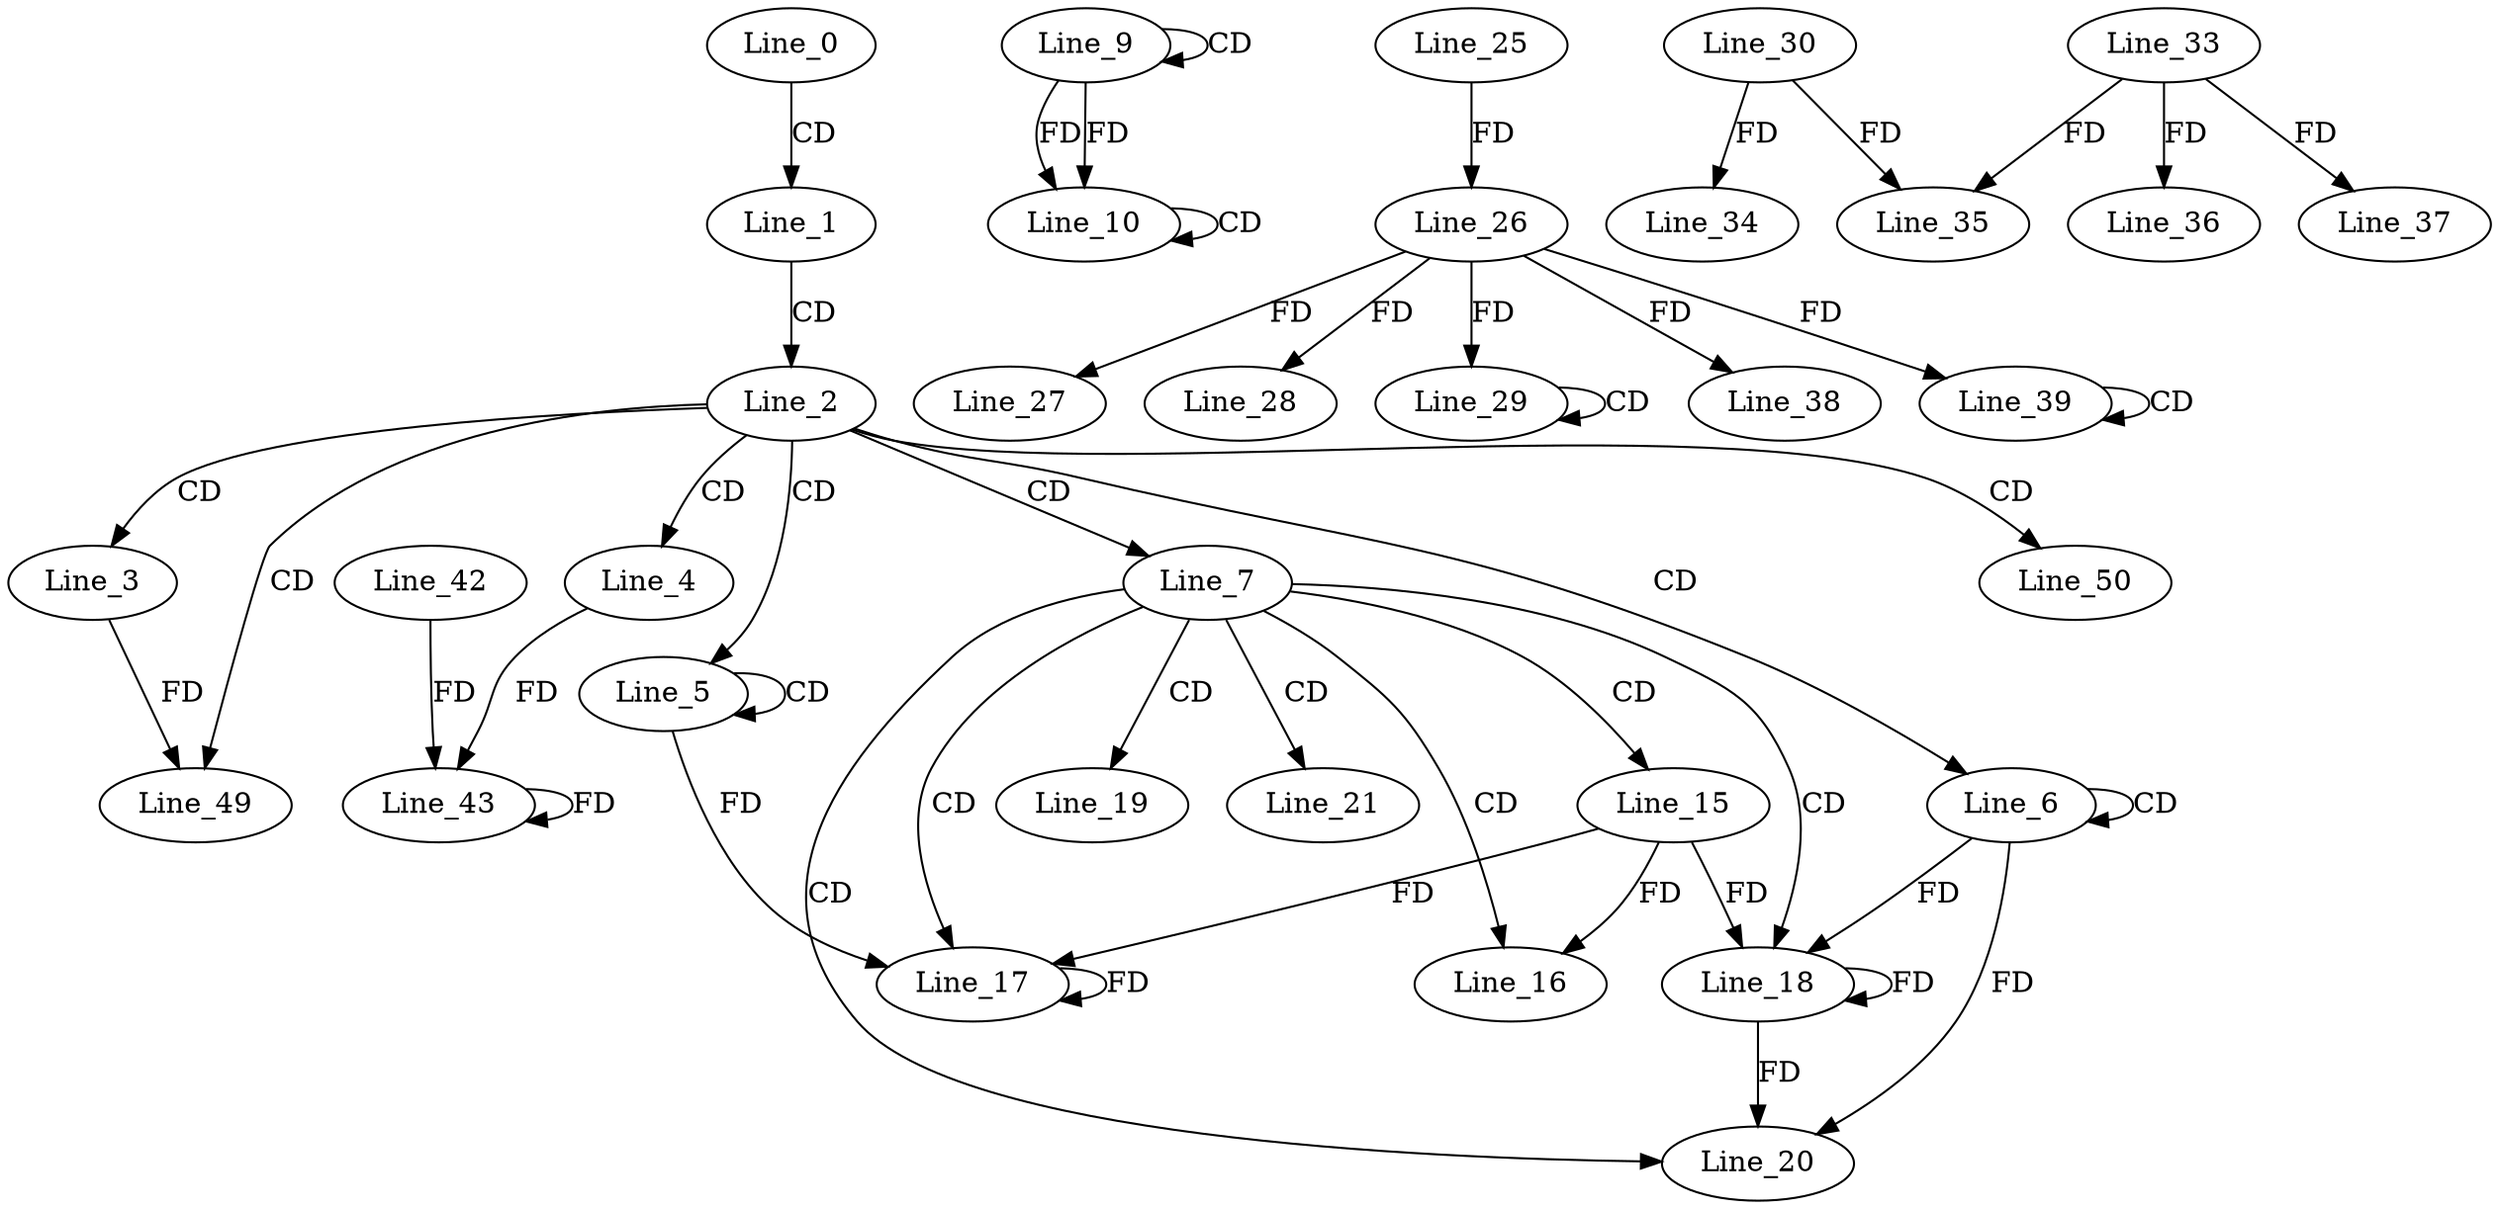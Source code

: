 digraph G {
  Line_0;
  Line_1;
  Line_2;
  Line_3;
  Line_4;
  Line_5;
  Line_5;
  Line_6;
  Line_6;
  Line_7;
  Line_9;
  Line_9;
  Line_10;
  Line_10;
  Line_15;
  Line_16;
  Line_17;
  Line_17;
  Line_18;
  Line_18;
  Line_19;
  Line_20;
  Line_21;
  Line_25;
  Line_26;
  Line_26;
  Line_27;
  Line_28;
  Line_29;
  Line_29;
  Line_30;
  Line_34;
  Line_33;
  Line_35;
  Line_36;
  Line_37;
  Line_38;
  Line_38;
  Line_39;
  Line_39;
  Line_43;
  Line_43;
  Line_42;
  Line_49;
  Line_50;
  Line_0 -> Line_1 [ label="CD" ];
  Line_1 -> Line_2 [ label="CD" ];
  Line_2 -> Line_3 [ label="CD" ];
  Line_2 -> Line_4 [ label="CD" ];
  Line_2 -> Line_5 [ label="CD" ];
  Line_5 -> Line_5 [ label="CD" ];
  Line_2 -> Line_6 [ label="CD" ];
  Line_6 -> Line_6 [ label="CD" ];
  Line_2 -> Line_7 [ label="CD" ];
  Line_9 -> Line_9 [ label="CD" ];
  Line_9 -> Line_10 [ label="FD" ];
  Line_10 -> Line_10 [ label="CD" ];
  Line_9 -> Line_10 [ label="FD" ];
  Line_7 -> Line_15 [ label="CD" ];
  Line_7 -> Line_16 [ label="CD" ];
  Line_15 -> Line_16 [ label="FD" ];
  Line_7 -> Line_17 [ label="CD" ];
  Line_5 -> Line_17 [ label="FD" ];
  Line_17 -> Line_17 [ label="FD" ];
  Line_15 -> Line_17 [ label="FD" ];
  Line_7 -> Line_18 [ label="CD" ];
  Line_6 -> Line_18 [ label="FD" ];
  Line_18 -> Line_18 [ label="FD" ];
  Line_15 -> Line_18 [ label="FD" ];
  Line_7 -> Line_19 [ label="CD" ];
  Line_7 -> Line_20 [ label="CD" ];
  Line_6 -> Line_20 [ label="FD" ];
  Line_18 -> Line_20 [ label="FD" ];
  Line_7 -> Line_21 [ label="CD" ];
  Line_25 -> Line_26 [ label="FD" ];
  Line_26 -> Line_27 [ label="FD" ];
  Line_26 -> Line_28 [ label="FD" ];
  Line_29 -> Line_29 [ label="CD" ];
  Line_26 -> Line_29 [ label="FD" ];
  Line_30 -> Line_34 [ label="FD" ];
  Line_33 -> Line_35 [ label="FD" ];
  Line_30 -> Line_35 [ label="FD" ];
  Line_33 -> Line_36 [ label="FD" ];
  Line_33 -> Line_37 [ label="FD" ];
  Line_26 -> Line_38 [ label="FD" ];
  Line_39 -> Line_39 [ label="CD" ];
  Line_26 -> Line_39 [ label="FD" ];
  Line_4 -> Line_43 [ label="FD" ];
  Line_43 -> Line_43 [ label="FD" ];
  Line_42 -> Line_43 [ label="FD" ];
  Line_2 -> Line_49 [ label="CD" ];
  Line_3 -> Line_49 [ label="FD" ];
  Line_2 -> Line_50 [ label="CD" ];
}
